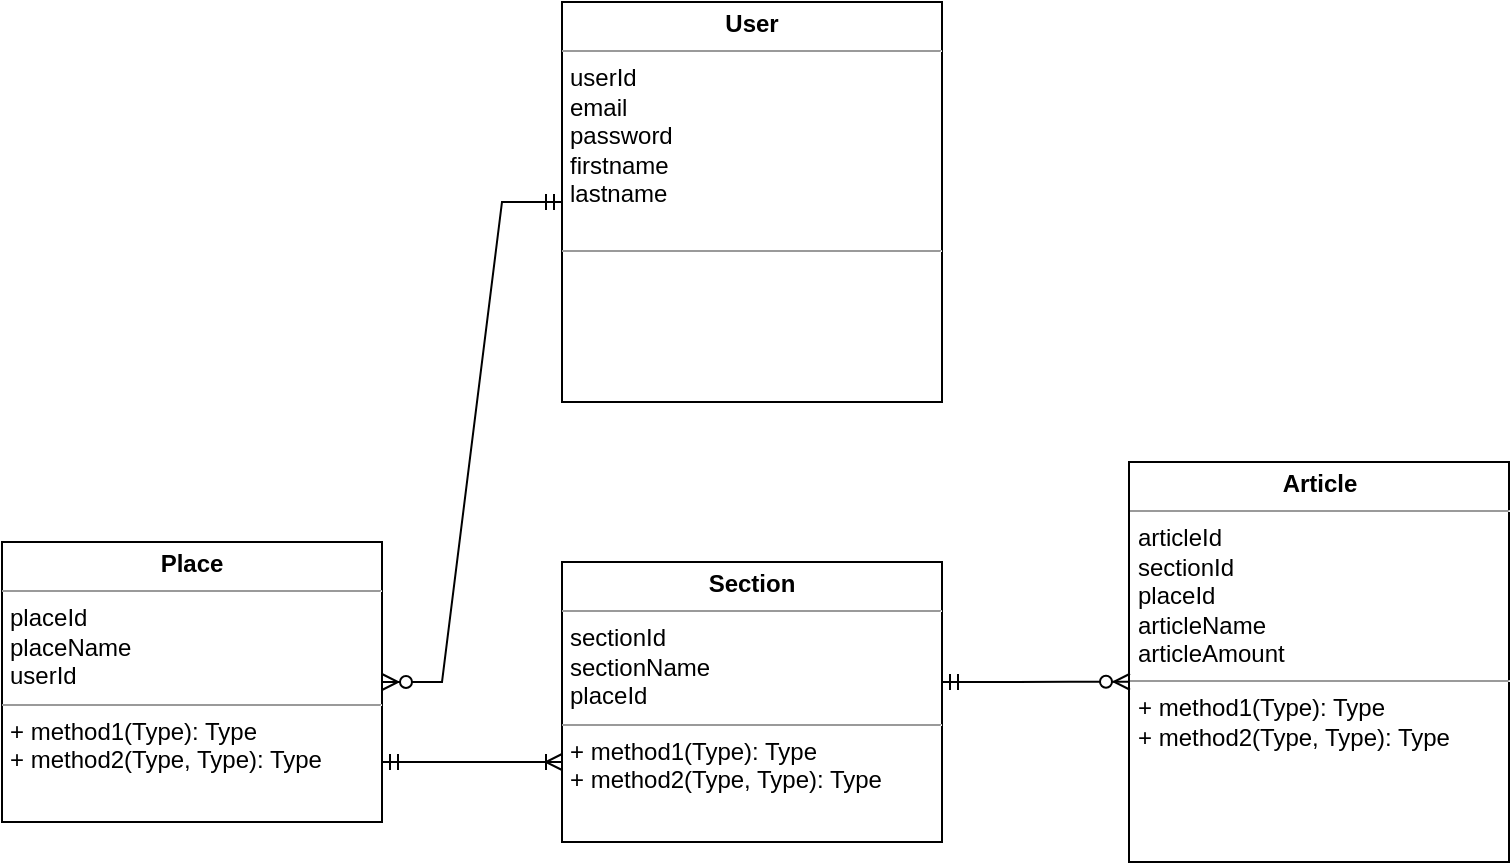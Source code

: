 <mxfile version="21.1.2" type="device">
  <diagram name="Sida-1" id="FB_1U56iECh01ngSATk1">
    <mxGraphModel dx="1887" dy="563" grid="1" gridSize="10" guides="1" tooltips="1" connect="1" arrows="1" fold="1" page="1" pageScale="1" pageWidth="827" pageHeight="1169" math="0" shadow="0">
      <root>
        <mxCell id="0" />
        <mxCell id="1" parent="0" />
        <mxCell id="bxKrC__YjrzZiJdVOf2z-17" value="&lt;p style=&quot;margin:0px;margin-top:4px;text-align:center;&quot;&gt;&lt;b style=&quot;&quot;&gt;User&lt;/b&gt;&lt;/p&gt;&lt;hr size=&quot;1&quot;&gt;&lt;p style=&quot;margin:0px;margin-left:4px;&quot;&gt;userId&lt;/p&gt;&lt;p style=&quot;margin:0px;margin-left:4px;&quot;&gt;email&amp;nbsp;&lt;/p&gt;&lt;p style=&quot;margin:0px;margin-left:4px;&quot;&gt;password&lt;/p&gt;&lt;p style=&quot;margin:0px;margin-left:4px;&quot;&gt;firstname&lt;span style=&quot;white-space: pre;&quot;&gt;	&lt;/span&gt;&lt;/p&gt;&lt;p style=&quot;margin:0px;margin-left:4px;&quot;&gt;lastname&lt;/p&gt;&lt;p style=&quot;margin:0px;margin-left:4px;&quot;&gt;&lt;br&gt;&lt;/p&gt;&lt;hr size=&quot;1&quot;&gt;&lt;p style=&quot;margin:0px;margin-left:4px;&quot;&gt;&lt;br&gt;&lt;/p&gt;" style="verticalAlign=top;align=left;overflow=fill;fontSize=12;fontFamily=Helvetica;html=1;whiteSpace=wrap;" vertex="1" parent="1">
          <mxGeometry x="130" y="10" width="190" height="200" as="geometry" />
        </mxCell>
        <mxCell id="bxKrC__YjrzZiJdVOf2z-19" value="&lt;p style=&quot;margin:0px;margin-top:4px;text-align:center;&quot;&gt;&lt;b&gt;Article&lt;/b&gt;&lt;/p&gt;&lt;hr size=&quot;1&quot;&gt;&lt;p style=&quot;margin:0px;margin-left:4px;&quot;&gt;articleId&lt;br&gt;sectionId&lt;/p&gt;&lt;p style=&quot;margin:0px;margin-left:4px;&quot;&gt;placeId&lt;/p&gt;&lt;p style=&quot;margin:0px;margin-left:4px;&quot;&gt;articleName&lt;/p&gt;&lt;p style=&quot;margin:0px;margin-left:4px;&quot;&gt;articleAmount&lt;/p&gt;&lt;hr size=&quot;1&quot;&gt;&lt;p style=&quot;margin:0px;margin-left:4px;&quot;&gt;+ method1(Type): Type&lt;br&gt;+ method2(Type, Type): Type&lt;/p&gt;" style="verticalAlign=top;align=left;overflow=fill;fontSize=12;fontFamily=Helvetica;html=1;whiteSpace=wrap;" vertex="1" parent="1">
          <mxGeometry x="413.5" y="240" width="190" height="200" as="geometry" />
        </mxCell>
        <mxCell id="bxKrC__YjrzZiJdVOf2z-20" value="&lt;p style=&quot;margin:0px;margin-top:4px;text-align:center;&quot;&gt;&lt;b&gt;Place&lt;/b&gt;&lt;/p&gt;&lt;hr size=&quot;1&quot;&gt;&lt;p style=&quot;margin:0px;margin-left:4px;&quot;&gt;placeId&lt;/p&gt;&lt;p style=&quot;margin:0px;margin-left:4px;&quot;&gt;placeName&lt;/p&gt;&lt;p style=&quot;margin:0px;margin-left:4px;&quot;&gt;userId&lt;/p&gt;&lt;hr size=&quot;1&quot;&gt;&lt;p style=&quot;margin:0px;margin-left:4px;&quot;&gt;+ method1(Type): Type&lt;br&gt;+ method2(Type, Type): Type&lt;/p&gt;" style="verticalAlign=top;align=left;overflow=fill;fontSize=12;fontFamily=Helvetica;html=1;whiteSpace=wrap;" vertex="1" parent="1">
          <mxGeometry x="-150" y="280" width="190" height="140" as="geometry" />
        </mxCell>
        <mxCell id="bxKrC__YjrzZiJdVOf2z-21" value="&lt;p style=&quot;margin:0px;margin-top:4px;text-align:center;&quot;&gt;&lt;b&gt;Section&lt;/b&gt;&lt;/p&gt;&lt;hr size=&quot;1&quot;&gt;&lt;p style=&quot;margin:0px;margin-left:4px;&quot;&gt;sectionId&lt;/p&gt;&lt;p style=&quot;margin:0px;margin-left:4px;&quot;&gt;sectionName&lt;/p&gt;&lt;p style=&quot;margin:0px;margin-left:4px;&quot;&gt;placeId&lt;/p&gt;&lt;hr size=&quot;1&quot;&gt;&lt;p style=&quot;margin:0px;margin-left:4px;&quot;&gt;+ method1(Type): Type&lt;br&gt;+ method2(Type, Type): Type&lt;/p&gt;" style="verticalAlign=top;align=left;overflow=fill;fontSize=12;fontFamily=Helvetica;html=1;whiteSpace=wrap;" vertex="1" parent="1">
          <mxGeometry x="130" y="290" width="190" height="140" as="geometry" />
        </mxCell>
        <mxCell id="bxKrC__YjrzZiJdVOf2z-24" value="" style="edgeStyle=entityRelationEdgeStyle;fontSize=12;html=1;endArrow=ERzeroToMany;startArrow=ERmandOne;rounded=0;" edge="1" parent="1" source="bxKrC__YjrzZiJdVOf2z-17" target="bxKrC__YjrzZiJdVOf2z-20">
          <mxGeometry width="100" height="100" relative="1" as="geometry">
            <mxPoint x="50" y="130" as="sourcePoint" />
            <mxPoint x="-50" y="250" as="targetPoint" />
          </mxGeometry>
        </mxCell>
        <mxCell id="bxKrC__YjrzZiJdVOf2z-26" value="" style="edgeStyle=entityRelationEdgeStyle;fontSize=12;html=1;endArrow=ERoneToMany;startArrow=ERmandOne;rounded=0;" edge="1" parent="1">
          <mxGeometry width="100" height="100" relative="1" as="geometry">
            <mxPoint x="40" y="390" as="sourcePoint" />
            <mxPoint x="130" y="390" as="targetPoint" />
          </mxGeometry>
        </mxCell>
        <mxCell id="bxKrC__YjrzZiJdVOf2z-27" value="" style="edgeStyle=entityRelationEdgeStyle;fontSize=12;html=1;endArrow=ERzeroToMany;startArrow=ERmandOne;rounded=0;exitX=1;exitY=0.429;exitDx=0;exitDy=0;exitPerimeter=0;" edge="1" parent="1" source="bxKrC__YjrzZiJdVOf2z-21">
          <mxGeometry width="100" height="100" relative="1" as="geometry">
            <mxPoint x="324" y="349.87" as="sourcePoint" />
            <mxPoint x="414" y="349.87" as="targetPoint" />
          </mxGeometry>
        </mxCell>
      </root>
    </mxGraphModel>
  </diagram>
</mxfile>
